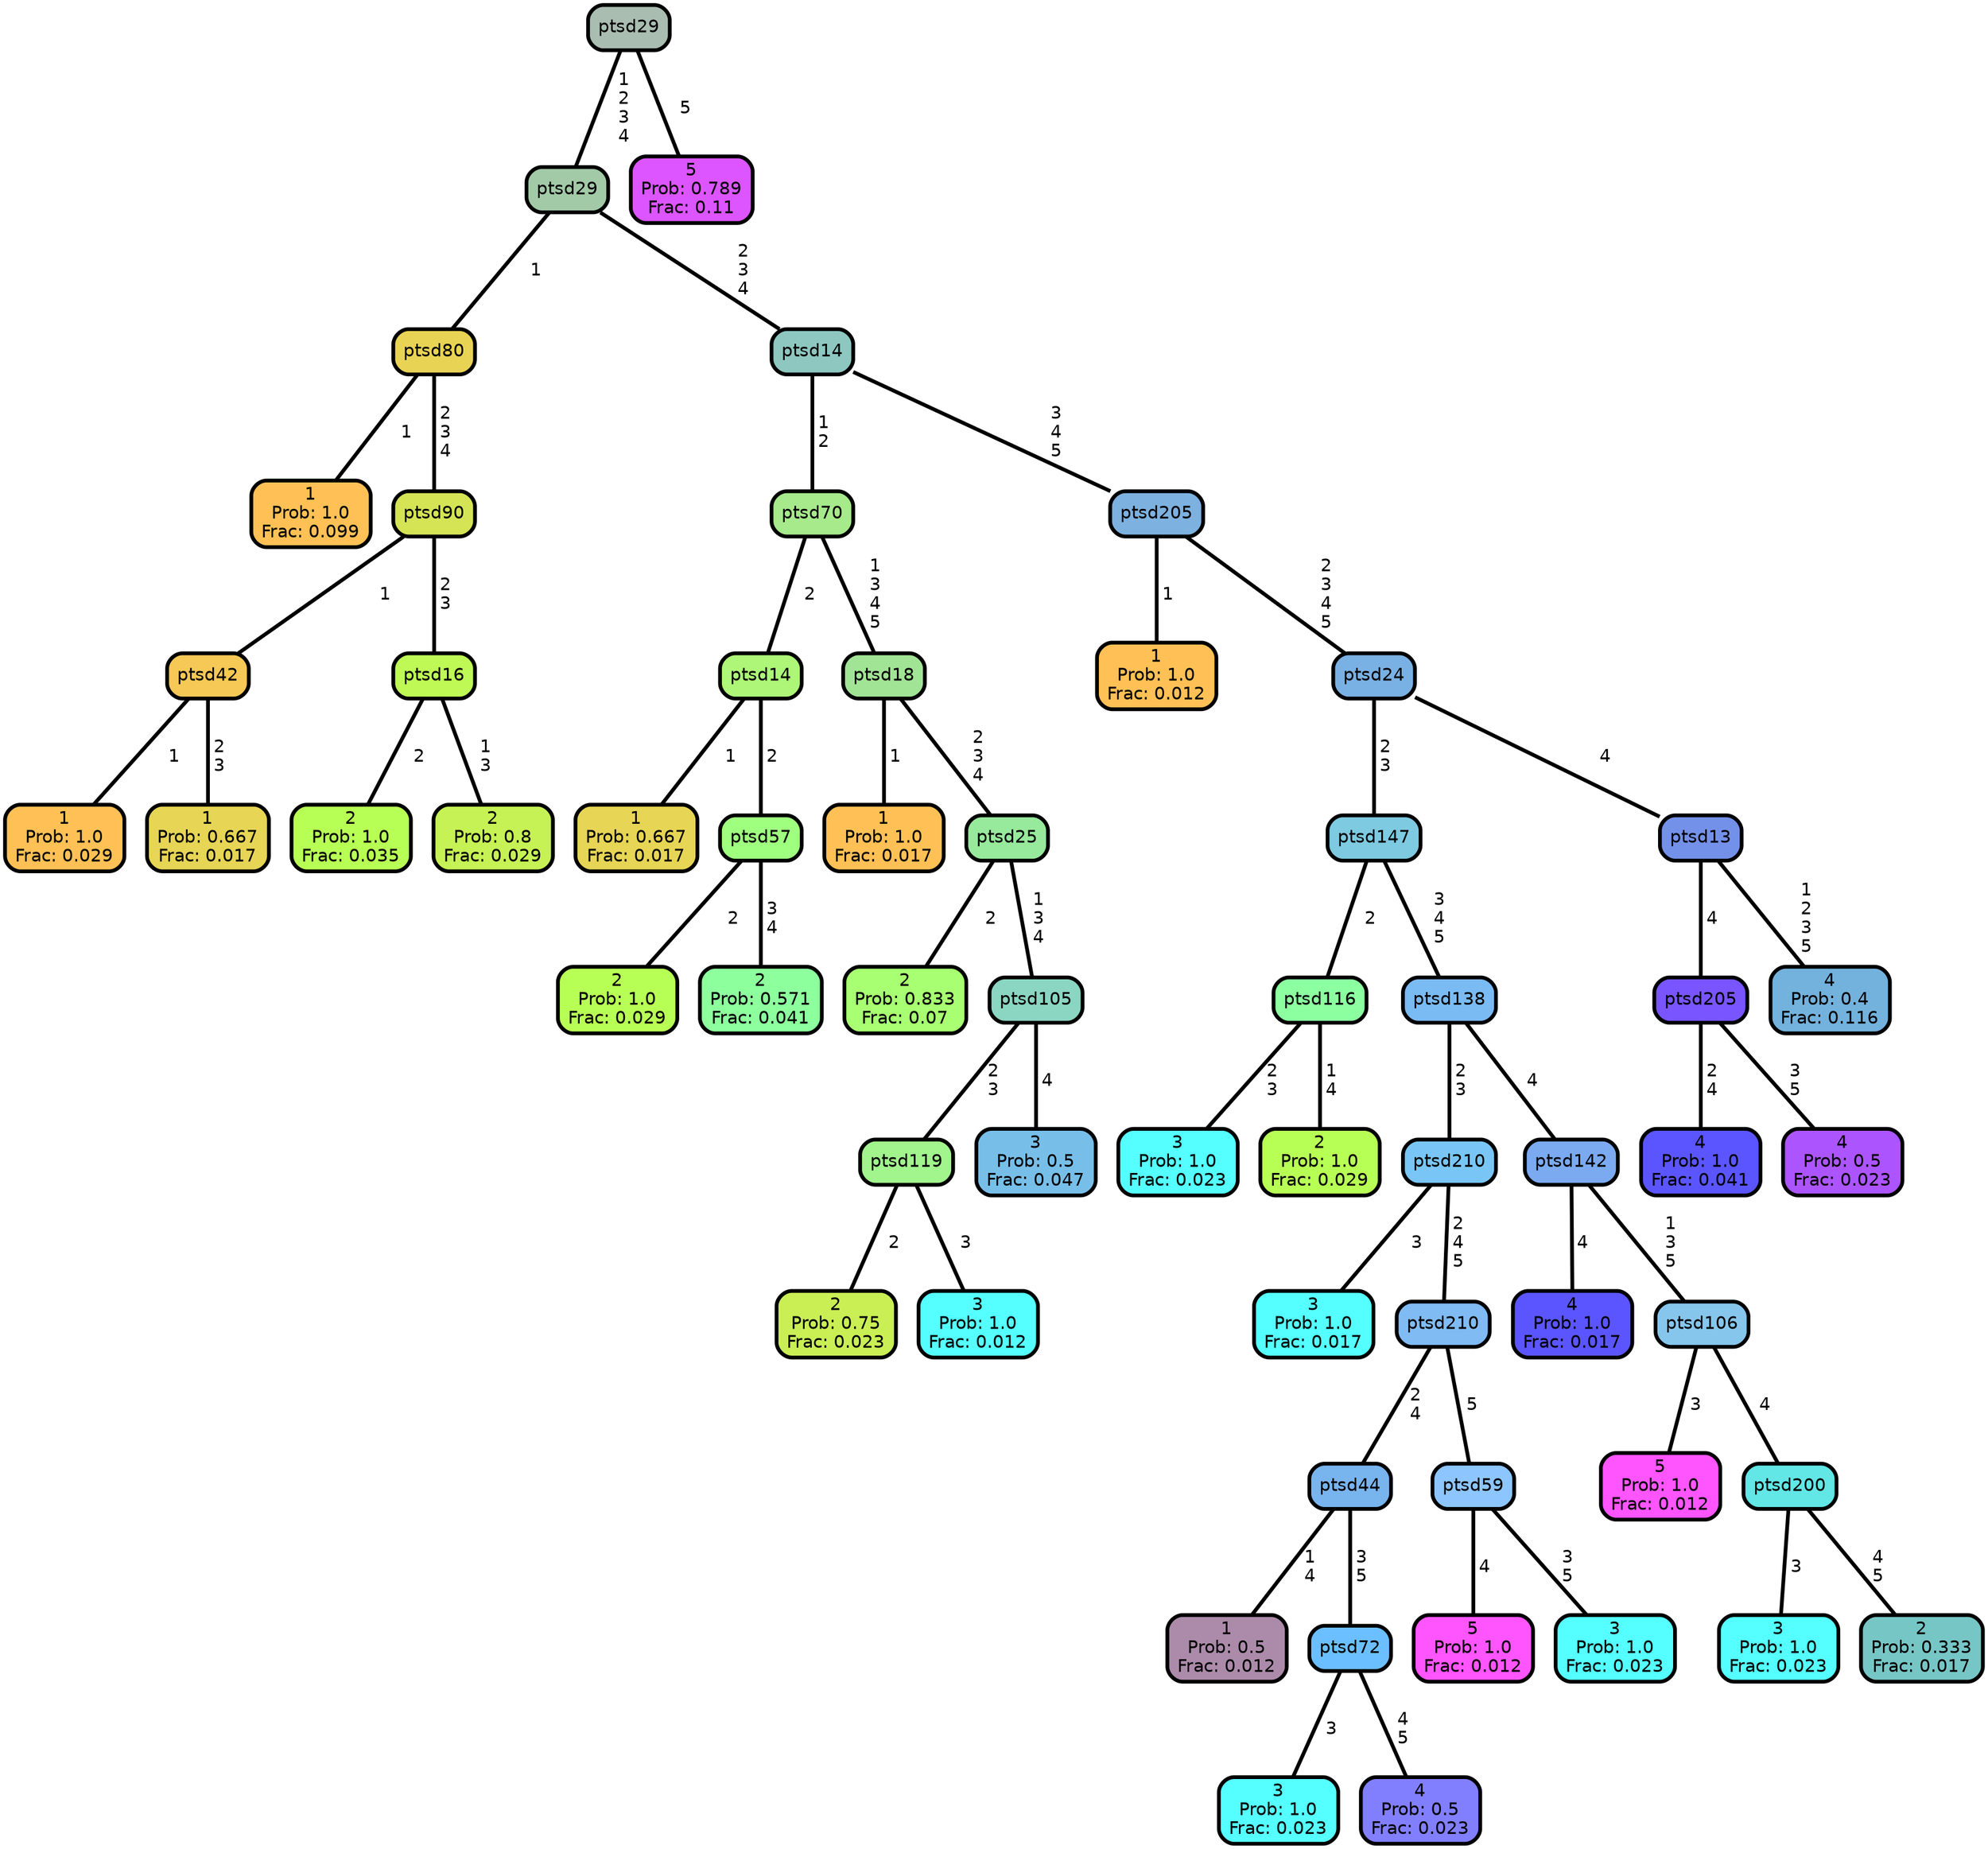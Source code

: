 graph Tree {
node [shape=box, style="filled, rounded",color="black",penwidth="3",fontcolor="black",                 fontname=helvetica] ;
graph [ranksep="0 equally", splines=straight,                 bgcolor=transparent, dpi=200] ;
edge [fontname=helvetica, color=black] ;
0 [label="1
Prob: 1.0
Frac: 0.099", fillcolor="#ffc155"] ;
1 [label="ptsd80", fillcolor="#e9d355"] ;
2 [label="1
Prob: 1.0
Frac: 0.029", fillcolor="#ffc155"] ;
3 [label="ptsd42", fillcolor="#f6c855"] ;
4 [label="1
Prob: 0.667
Frac: 0.017", fillcolor="#e7d555"] ;
5 [label="ptsd90", fillcolor="#d5e455"] ;
6 [label="2
Prob: 1.0
Frac: 0.035", fillcolor="#b8ff55"] ;
7 [label="ptsd16", fillcolor="#bef955"] ;
8 [label="2
Prob: 0.8
Frac: 0.029", fillcolor="#c6f255"] ;
9 [label="ptsd29", fillcolor="#a2caa7"] ;
10 [label="1
Prob: 0.667
Frac: 0.017", fillcolor="#e7d555"] ;
11 [label="ptsd14", fillcolor="#adf677"] ;
12 [label="2
Prob: 1.0
Frac: 0.029", fillcolor="#b8ff55"] ;
13 [label="ptsd57", fillcolor="#9fff7f"] ;
14 [label="2
Prob: 0.571
Frac: 0.041", fillcolor="#8dff9d"] ;
15 [label="ptsd70", fillcolor="#a6ea8b"] ;
16 [label="1
Prob: 1.0
Frac: 0.017", fillcolor="#ffc155"] ;
17 [label="ptsd18", fillcolor="#a2e495"] ;
18 [label="2
Prob: 0.833
Frac: 0.07", fillcolor="#a7ff71"] ;
19 [label="ptsd25", fillcolor="#97e99c"] ;
20 [label="2
Prob: 0.75
Frac: 0.023", fillcolor="#c9ef55"] ;
21 [label="ptsd119", fillcolor="#a2f48d"] ;
22 [label="3
Prob: 1.0
Frac: 0.012", fillcolor="#55ffff"] ;
23 [label="ptsd105", fillcolor="#8ad6c2"] ;
24 [label="3
Prob: 0.5
Frac: 0.047", fillcolor="#77bfe9"] ;
25 [label="ptsd14", fillcolor="#8dc7c0"] ;
26 [label="1
Prob: 1.0
Frac: 0.012", fillcolor="#ffc155"] ;
27 [label="ptsd205", fillcolor="#7db1e0"] ;
28 [label="3
Prob: 1.0
Frac: 0.023", fillcolor="#55ffff"] ;
29 [label="ptsd116", fillcolor="#8cffa0"] ;
30 [label="2
Prob: 1.0
Frac: 0.029", fillcolor="#b8ff55"] ;
31 [label="ptsd147", fillcolor="#7ecae1"] ;
32 [label="3
Prob: 1.0
Frac: 0.017", fillcolor="#55ffff"] ;
33 [label="ptsd210", fillcolor="#79c6f6"] ;
34 [label="1
Prob: 0.5
Frac: 0.012", fillcolor="#ac8baa"] ;
35 [label="ptsd44", fillcolor="#78b4ee"] ;
36 [label="3
Prob: 1.0
Frac: 0.023", fillcolor="#55ffff"] ;
37 [label="ptsd72", fillcolor="#6bbfff"] ;
38 [label="4
Prob: 0.5
Frac: 0.023", fillcolor="#827fff"] ;
39 [label="ptsd210", fillcolor="#80bbf4"] ;
40 [label="5
Prob: 1.0
Frac: 0.012", fillcolor="#ff55ff"] ;
41 [label="ptsd59", fillcolor="#8dc6ff"] ;
42 [label="3
Prob: 1.0
Frac: 0.023", fillcolor="#55ffff"] ;
43 [label="ptsd138", fillcolor="#7abbf4"] ;
44 [label="4
Prob: 1.0
Frac: 0.017", fillcolor="#5a55ff"] ;
45 [label="ptsd142", fillcolor="#7baaf0"] ;
46 [label="5
Prob: 1.0
Frac: 0.012", fillcolor="#ff55ff"] ;
47 [label="ptsd106", fillcolor="#86c6ec"] ;
48 [label="3
Prob: 1.0
Frac: 0.023", fillcolor="#55ffff"] ;
49 [label="ptsd200", fillcolor="#63e6e6"] ;
50 [label="2
Prob: 0.333
Frac: 0.017", fillcolor="#77c6c6"] ;
51 [label="ptsd24", fillcolor="#7ab1e4"] ;
52 [label="4
Prob: 1.0
Frac: 0.041", fillcolor="#5a55ff"] ;
53 [label="ptsd205", fillcolor="#7855ff"] ;
54 [label="4
Prob: 0.5
Frac: 0.023", fillcolor="#ac55ff"] ;
55 [label="ptsd13", fillcolor="#7491e9"] ;
56 [label="4
Prob: 0.4
Frac: 0.116", fillcolor="#73b2dd"] ;
57 [label="ptsd29", fillcolor="#a9bdb0"] ;
58 [label="5
Prob: 0.789
Frac: 0.11", fillcolor="#dc55ff"] ;
1 -- 0 [label=" 1",penwidth=3] ;
1 -- 5 [label=" 2\n 3\n 4",penwidth=3] ;
3 -- 2 [label=" 1",penwidth=3] ;
3 -- 4 [label=" 2\n 3",penwidth=3] ;
5 -- 3 [label=" 1",penwidth=3] ;
5 -- 7 [label=" 2\n 3",penwidth=3] ;
7 -- 6 [label=" 2",penwidth=3] ;
7 -- 8 [label=" 1\n 3",penwidth=3] ;
9 -- 1 [label=" 1",penwidth=3] ;
9 -- 25 [label=" 2\n 3\n 4",penwidth=3] ;
11 -- 10 [label=" 1",penwidth=3] ;
11 -- 13 [label=" 2",penwidth=3] ;
13 -- 12 [label=" 2",penwidth=3] ;
13 -- 14 [label=" 3\n 4",penwidth=3] ;
15 -- 11 [label=" 2",penwidth=3] ;
15 -- 17 [label=" 1\n 3\n 4\n 5",penwidth=3] ;
17 -- 16 [label=" 1",penwidth=3] ;
17 -- 19 [label=" 2\n 3\n 4",penwidth=3] ;
19 -- 18 [label=" 2",penwidth=3] ;
19 -- 23 [label=" 1\n 3\n 4",penwidth=3] ;
21 -- 20 [label=" 2",penwidth=3] ;
21 -- 22 [label=" 3",penwidth=3] ;
23 -- 21 [label=" 2\n 3",penwidth=3] ;
23 -- 24 [label=" 4",penwidth=3] ;
25 -- 15 [label=" 1\n 2",penwidth=3] ;
25 -- 27 [label=" 3\n 4\n 5",penwidth=3] ;
27 -- 26 [label=" 1",penwidth=3] ;
27 -- 51 [label=" 2\n 3\n 4\n 5",penwidth=3] ;
29 -- 28 [label=" 2\n 3",penwidth=3] ;
29 -- 30 [label=" 1\n 4",penwidth=3] ;
31 -- 29 [label=" 2",penwidth=3] ;
31 -- 43 [label=" 3\n 4\n 5",penwidth=3] ;
33 -- 32 [label=" 3",penwidth=3] ;
33 -- 39 [label=" 2\n 4\n 5",penwidth=3] ;
35 -- 34 [label=" 1\n 4",penwidth=3] ;
35 -- 37 [label=" 3\n 5",penwidth=3] ;
37 -- 36 [label=" 3",penwidth=3] ;
37 -- 38 [label=" 4\n 5",penwidth=3] ;
39 -- 35 [label=" 2\n 4",penwidth=3] ;
39 -- 41 [label=" 5",penwidth=3] ;
41 -- 40 [label=" 4",penwidth=3] ;
41 -- 42 [label=" 3\n 5",penwidth=3] ;
43 -- 33 [label=" 2\n 3",penwidth=3] ;
43 -- 45 [label=" 4",penwidth=3] ;
45 -- 44 [label=" 4",penwidth=3] ;
45 -- 47 [label=" 1\n 3\n 5",penwidth=3] ;
47 -- 46 [label=" 3",penwidth=3] ;
47 -- 49 [label=" 4",penwidth=3] ;
49 -- 48 [label=" 3",penwidth=3] ;
49 -- 50 [label=" 4\n 5",penwidth=3] ;
51 -- 31 [label=" 2\n 3",penwidth=3] ;
51 -- 55 [label=" 4",penwidth=3] ;
53 -- 52 [label=" 2\n 4",penwidth=3] ;
53 -- 54 [label=" 3\n 5",penwidth=3] ;
55 -- 53 [label=" 4",penwidth=3] ;
55 -- 56 [label=" 1\n 2\n 3\n 5",penwidth=3] ;
57 -- 9 [label=" 1\n 2\n 3\n 4",penwidth=3] ;
57 -- 58 [label=" 5",penwidth=3] ;
{rank = same;}}